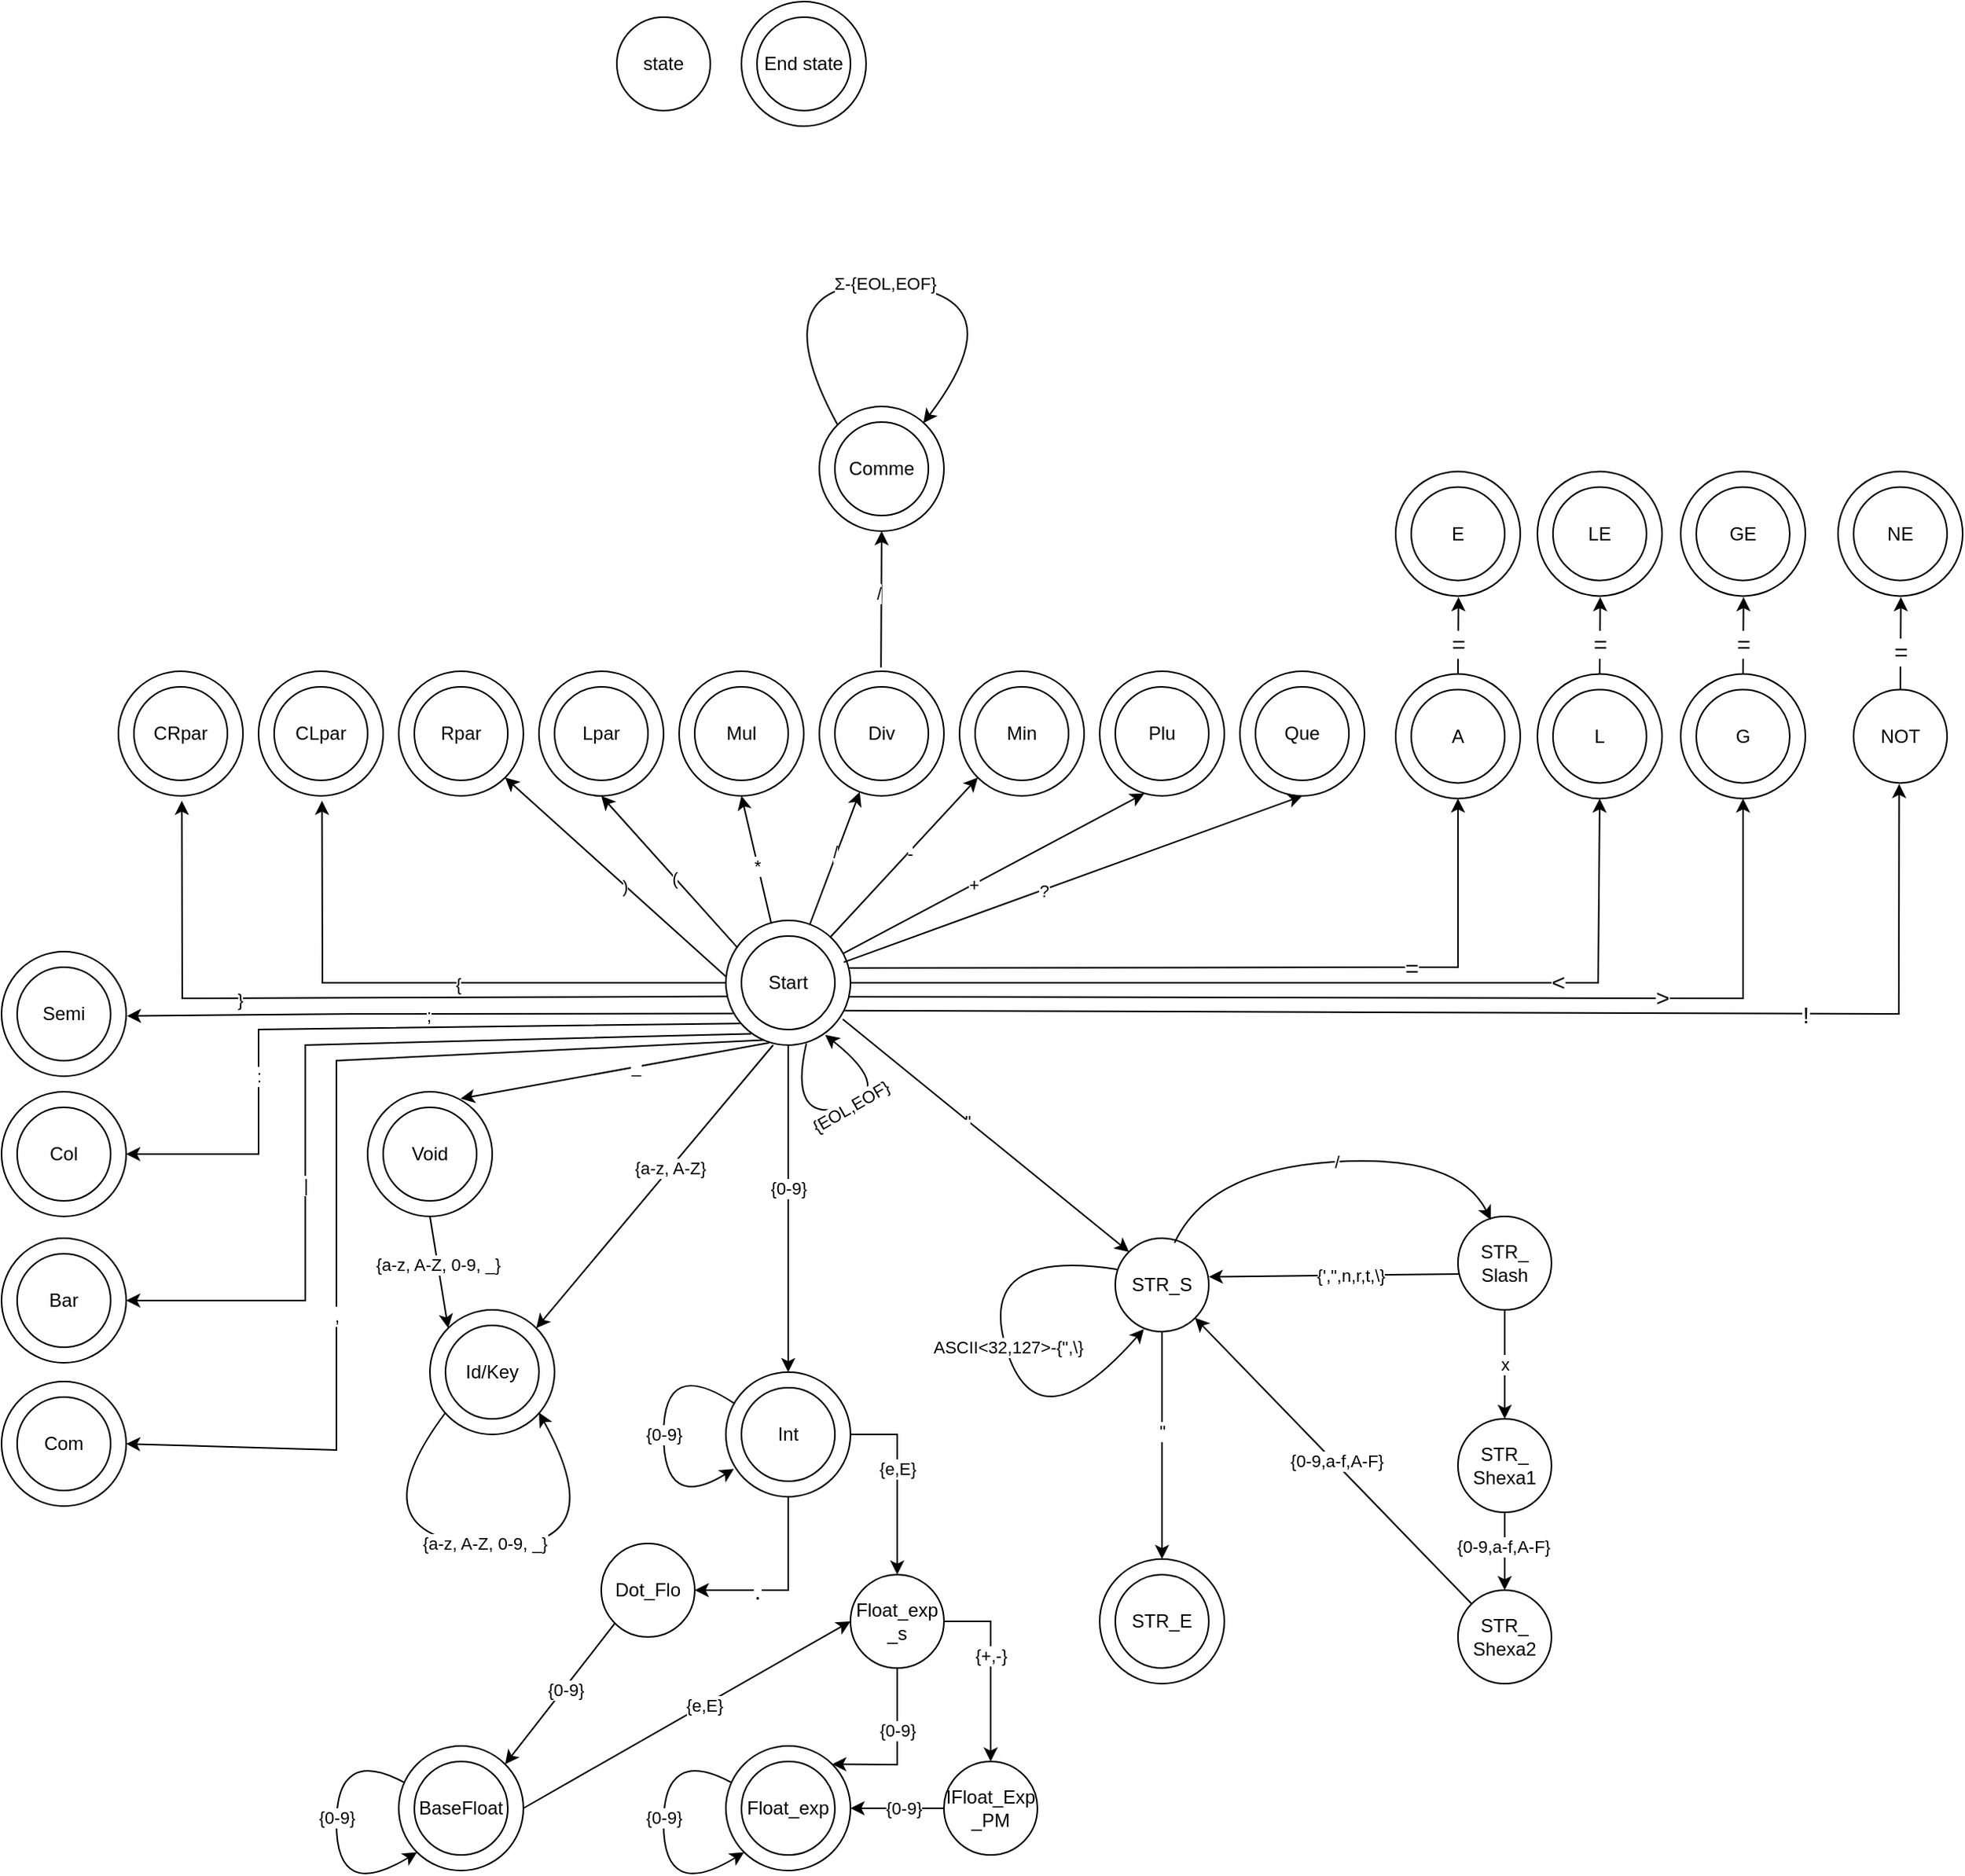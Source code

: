 <mxfile version="24.8.0">
  <diagram id="R2lEEEUBdFMjLlhIrx00" name="Page-1">
    <mxGraphModel dx="2005" dy="-1242" grid="1" gridSize="10" guides="1" tooltips="1" connect="1" arrows="1" fold="1" page="1" pageScale="1" pageWidth="850" pageHeight="1100" math="0" shadow="0" extFonts="Permanent Marker^https://fonts.googleapis.com/css?family=Permanent+Marker">
      <root>
        <mxCell id="0" />
        <mxCell id="1" parent="0" />
        <mxCell id="JH9okOF0Hea_XWlJzWy8-389" value="" style="ellipse;whiteSpace=wrap;html=1;aspect=fixed;" vertex="1" parent="1">
          <mxGeometry x="965" y="3800" width="80" height="80" as="geometry" />
        </mxCell>
        <mxCell id="JH9okOF0Hea_XWlJzWy8-390" value="Start" style="ellipse;whiteSpace=wrap;html=1;aspect=fixed;" vertex="1" parent="1">
          <mxGeometry x="975" y="3810" width="60" height="60" as="geometry" />
        </mxCell>
        <mxCell id="JH9okOF0Hea_XWlJzWy8-391" value="" style="ellipse;whiteSpace=wrap;html=1;aspect=fixed;" vertex="1" parent="1">
          <mxGeometry x="975" y="3210" width="80" height="80" as="geometry" />
        </mxCell>
        <mxCell id="JH9okOF0Hea_XWlJzWy8-392" value="End state" style="ellipse;whiteSpace=wrap;html=1;aspect=fixed;" vertex="1" parent="1">
          <mxGeometry x="985" y="3220" width="60" height="60" as="geometry" />
        </mxCell>
        <mxCell id="JH9okOF0Hea_XWlJzWy8-393" value="state" style="ellipse;whiteSpace=wrap;html=1;aspect=fixed;" vertex="1" parent="1">
          <mxGeometry x="895" y="3220" width="60" height="60" as="geometry" />
        </mxCell>
        <mxCell id="JH9okOF0Hea_XWlJzWy8-394" value="" style="ellipse;whiteSpace=wrap;html=1;aspect=fixed;" vertex="1" parent="1">
          <mxGeometry x="1395" y="3641.69" width="80" height="80" as="geometry" />
        </mxCell>
        <mxCell id="JH9okOF0Hea_XWlJzWy8-395" value="A" style="ellipse;whiteSpace=wrap;html=1;aspect=fixed;" vertex="1" parent="1">
          <mxGeometry x="1405" y="3651.69" width="60" height="60" as="geometry" />
        </mxCell>
        <mxCell id="JH9okOF0Hea_XWlJzWy8-396" value="" style="ellipse;whiteSpace=wrap;html=1;aspect=fixed;" vertex="1" parent="1">
          <mxGeometry x="1395" y="3511.69" width="80" height="80" as="geometry" />
        </mxCell>
        <mxCell id="JH9okOF0Hea_XWlJzWy8-397" value="E" style="ellipse;whiteSpace=wrap;html=1;aspect=fixed;" vertex="1" parent="1">
          <mxGeometry x="1405" y="3521.69" width="60" height="60" as="geometry" />
        </mxCell>
        <mxCell id="JH9okOF0Hea_XWlJzWy8-398" value="" style="endArrow=classic;html=1;rounded=0;entryX=0.504;entryY=1.009;entryDx=0;entryDy=0;entryPerimeter=0;exitX=0.5;exitY=0;exitDx=0;exitDy=0;" edge="1" parent="1" source="JH9okOF0Hea_XWlJzWy8-394" target="JH9okOF0Hea_XWlJzWy8-396">
          <mxGeometry width="50" height="50" relative="1" as="geometry">
            <mxPoint x="1395" y="3671.69" as="sourcePoint" />
            <mxPoint x="1445" y="3621.69" as="targetPoint" />
          </mxGeometry>
        </mxCell>
        <mxCell id="JH9okOF0Hea_XWlJzWy8-399" value="=" style="edgeLabel;html=1;align=center;verticalAlign=middle;resizable=0;points=[];fontSize=15;" vertex="1" connectable="0" parent="JH9okOF0Hea_XWlJzWy8-398">
          <mxGeometry x="-0.18" relative="1" as="geometry">
            <mxPoint as="offset" />
          </mxGeometry>
        </mxCell>
        <mxCell id="JH9okOF0Hea_XWlJzWy8-400" value="" style="endArrow=classic;html=1;rounded=0;exitX=0.986;exitY=0.381;exitDx=0;exitDy=0;exitPerimeter=0;entryX=0.5;entryY=1;entryDx=0;entryDy=0;" edge="1" parent="1" source="JH9okOF0Hea_XWlJzWy8-389" target="JH9okOF0Hea_XWlJzWy8-394">
          <mxGeometry width="50" height="50" relative="1" as="geometry">
            <mxPoint x="1028.98" y="3830.48" as="sourcePoint" />
            <mxPoint x="1339.94" y="3720" as="targetPoint" />
            <Array as="points">
              <mxPoint x="1435" y="3830" />
            </Array>
          </mxGeometry>
        </mxCell>
        <mxCell id="JH9okOF0Hea_XWlJzWy8-401" value="=" style="edgeLabel;html=1;align=center;verticalAlign=middle;resizable=0;points=[];fontSize=15;" vertex="1" connectable="0" parent="JH9okOF0Hea_XWlJzWy8-400">
          <mxGeometry relative="1" as="geometry">
            <mxPoint x="111" as="offset" />
          </mxGeometry>
        </mxCell>
        <mxCell id="JH9okOF0Hea_XWlJzWy8-402" value="" style="endArrow=classic;html=1;rounded=0;entryX=0.5;entryY=1;entryDx=0;entryDy=0;" edge="1" parent="1" target="JH9okOF0Hea_XWlJzWy8-404">
          <mxGeometry width="50" height="50" relative="1" as="geometry">
            <mxPoint x="1045" y="3840" as="sourcePoint" />
            <mxPoint x="1430.94" y="3720" as="targetPoint" />
            <Array as="points">
              <mxPoint x="1525" y="3840" />
            </Array>
          </mxGeometry>
        </mxCell>
        <mxCell id="JH9okOF0Hea_XWlJzWy8-403" value="&amp;lt;" style="edgeLabel;html=1;align=center;verticalAlign=middle;resizable=0;points=[];fontSize=15;" vertex="1" connectable="0" parent="JH9okOF0Hea_XWlJzWy8-402">
          <mxGeometry relative="1" as="geometry">
            <mxPoint x="155" y="-1" as="offset" />
          </mxGeometry>
        </mxCell>
        <mxCell id="JH9okOF0Hea_XWlJzWy8-404" value="" style="ellipse;whiteSpace=wrap;html=1;aspect=fixed;" vertex="1" parent="1">
          <mxGeometry x="1486" y="3641.69" width="80" height="80" as="geometry" />
        </mxCell>
        <mxCell id="JH9okOF0Hea_XWlJzWy8-405" value="L" style="ellipse;whiteSpace=wrap;html=1;aspect=fixed;" vertex="1" parent="1">
          <mxGeometry x="1496" y="3651.69" width="60" height="60" as="geometry" />
        </mxCell>
        <mxCell id="JH9okOF0Hea_XWlJzWy8-406" value="" style="ellipse;whiteSpace=wrap;html=1;aspect=fixed;" vertex="1" parent="1">
          <mxGeometry x="1486" y="3511.69" width="80" height="80" as="geometry" />
        </mxCell>
        <mxCell id="JH9okOF0Hea_XWlJzWy8-407" value="LE" style="ellipse;whiteSpace=wrap;html=1;aspect=fixed;" vertex="1" parent="1">
          <mxGeometry x="1496" y="3521.69" width="60" height="60" as="geometry" />
        </mxCell>
        <mxCell id="JH9okOF0Hea_XWlJzWy8-408" value="" style="endArrow=classic;html=1;rounded=0;entryX=0.504;entryY=1.009;entryDx=0;entryDy=0;entryPerimeter=0;exitX=0.5;exitY=0;exitDx=0;exitDy=0;" edge="1" parent="1" source="JH9okOF0Hea_XWlJzWy8-404" target="JH9okOF0Hea_XWlJzWy8-406">
          <mxGeometry width="50" height="50" relative="1" as="geometry">
            <mxPoint x="1486" y="3671.69" as="sourcePoint" />
            <mxPoint x="1536" y="3621.69" as="targetPoint" />
          </mxGeometry>
        </mxCell>
        <mxCell id="JH9okOF0Hea_XWlJzWy8-409" value="=" style="edgeLabel;html=1;align=center;verticalAlign=middle;resizable=0;points=[];fontSize=15;" vertex="1" connectable="0" parent="JH9okOF0Hea_XWlJzWy8-408">
          <mxGeometry x="-0.18" relative="1" as="geometry">
            <mxPoint as="offset" />
          </mxGeometry>
        </mxCell>
        <mxCell id="JH9okOF0Hea_XWlJzWy8-410" value="" style="endArrow=classic;html=1;rounded=0;exitX=0.984;exitY=0.612;exitDx=0;exitDy=0;exitPerimeter=0;entryX=0.5;entryY=1;entryDx=0;entryDy=0;" edge="1" parent="1" source="JH9okOF0Hea_XWlJzWy8-389" target="JH9okOF0Hea_XWlJzWy8-412">
          <mxGeometry width="50" height="50" relative="1" as="geometry">
            <mxPoint x="1137" y="3840" as="sourcePoint" />
            <mxPoint x="1522.94" y="3720" as="targetPoint" />
            <Array as="points">
              <mxPoint x="1618" y="3850" />
            </Array>
          </mxGeometry>
        </mxCell>
        <mxCell id="JH9okOF0Hea_XWlJzWy8-411" value="&amp;gt;" style="edgeLabel;html=1;align=center;verticalAlign=middle;resizable=0;points=[];fontSize=15;" vertex="1" connectable="0" parent="JH9okOF0Hea_XWlJzWy8-410">
          <mxGeometry relative="1" as="geometry">
            <mxPoint x="171" y="-1" as="offset" />
          </mxGeometry>
        </mxCell>
        <mxCell id="JH9okOF0Hea_XWlJzWy8-412" value="" style="ellipse;whiteSpace=wrap;html=1;aspect=fixed;" vertex="1" parent="1">
          <mxGeometry x="1578" y="3641.69" width="80" height="80" as="geometry" />
        </mxCell>
        <mxCell id="JH9okOF0Hea_XWlJzWy8-413" value="G" style="ellipse;whiteSpace=wrap;html=1;aspect=fixed;" vertex="1" parent="1">
          <mxGeometry x="1588" y="3651.69" width="60" height="60" as="geometry" />
        </mxCell>
        <mxCell id="JH9okOF0Hea_XWlJzWy8-414" value="" style="ellipse;whiteSpace=wrap;html=1;aspect=fixed;" vertex="1" parent="1">
          <mxGeometry x="1578" y="3511.69" width="80" height="80" as="geometry" />
        </mxCell>
        <mxCell id="JH9okOF0Hea_XWlJzWy8-415" value="GE" style="ellipse;whiteSpace=wrap;html=1;aspect=fixed;" vertex="1" parent="1">
          <mxGeometry x="1588" y="3521.69" width="60" height="60" as="geometry" />
        </mxCell>
        <mxCell id="JH9okOF0Hea_XWlJzWy8-416" value="" style="endArrow=classic;html=1;rounded=0;entryX=0.504;entryY=1.009;entryDx=0;entryDy=0;entryPerimeter=0;exitX=0.5;exitY=0;exitDx=0;exitDy=0;" edge="1" parent="1" source="JH9okOF0Hea_XWlJzWy8-412" target="JH9okOF0Hea_XWlJzWy8-414">
          <mxGeometry width="50" height="50" relative="1" as="geometry">
            <mxPoint x="1578" y="3671.69" as="sourcePoint" />
            <mxPoint x="1628" y="3621.69" as="targetPoint" />
          </mxGeometry>
        </mxCell>
        <mxCell id="JH9okOF0Hea_XWlJzWy8-417" value="=" style="edgeLabel;html=1;align=center;verticalAlign=middle;resizable=0;points=[];fontSize=15;" vertex="1" connectable="0" parent="JH9okOF0Hea_XWlJzWy8-416">
          <mxGeometry x="-0.18" relative="1" as="geometry">
            <mxPoint as="offset" />
          </mxGeometry>
        </mxCell>
        <mxCell id="JH9okOF0Hea_XWlJzWy8-418" value="" style="group" vertex="1" connectable="0" parent="1">
          <mxGeometry x="1115" y="3640" width="80" height="80" as="geometry" />
        </mxCell>
        <mxCell id="JH9okOF0Hea_XWlJzWy8-419" value="" style="ellipse;whiteSpace=wrap;html=1;aspect=fixed;" vertex="1" parent="JH9okOF0Hea_XWlJzWy8-418">
          <mxGeometry width="80" height="80" as="geometry" />
        </mxCell>
        <mxCell id="JH9okOF0Hea_XWlJzWy8-420" value="Min" style="ellipse;whiteSpace=wrap;html=1;aspect=fixed;" vertex="1" parent="JH9okOF0Hea_XWlJzWy8-418">
          <mxGeometry x="10" y="10" width="60" height="60" as="geometry" />
        </mxCell>
        <mxCell id="JH9okOF0Hea_XWlJzWy8-421" value="" style="group" vertex="1" connectable="0" parent="1">
          <mxGeometry x="1205" y="3640" width="80" height="80" as="geometry" />
        </mxCell>
        <mxCell id="JH9okOF0Hea_XWlJzWy8-422" value="" style="ellipse;whiteSpace=wrap;html=1;aspect=fixed;" vertex="1" parent="JH9okOF0Hea_XWlJzWy8-421">
          <mxGeometry width="80" height="80" as="geometry" />
        </mxCell>
        <mxCell id="JH9okOF0Hea_XWlJzWy8-423" value="Plu" style="ellipse;whiteSpace=wrap;html=1;aspect=fixed;" vertex="1" parent="JH9okOF0Hea_XWlJzWy8-421">
          <mxGeometry x="10" y="10" width="60" height="60" as="geometry" />
        </mxCell>
        <mxCell id="JH9okOF0Hea_XWlJzWy8-424" value="" style="group" vertex="1" connectable="0" parent="1">
          <mxGeometry x="1025" y="3640" width="80" height="80" as="geometry" />
        </mxCell>
        <mxCell id="JH9okOF0Hea_XWlJzWy8-425" value="" style="ellipse;whiteSpace=wrap;html=1;aspect=fixed;" vertex="1" parent="JH9okOF0Hea_XWlJzWy8-424">
          <mxGeometry width="80" height="80" as="geometry" />
        </mxCell>
        <mxCell id="JH9okOF0Hea_XWlJzWy8-426" value="Div" style="ellipse;whiteSpace=wrap;html=1;aspect=fixed;" vertex="1" parent="JH9okOF0Hea_XWlJzWy8-424">
          <mxGeometry x="10" y="10" width="60" height="60" as="geometry" />
        </mxCell>
        <mxCell id="JH9okOF0Hea_XWlJzWy8-427" value="" style="group" vertex="1" connectable="0" parent="1">
          <mxGeometry x="935" y="3640" width="80" height="80" as="geometry" />
        </mxCell>
        <mxCell id="JH9okOF0Hea_XWlJzWy8-428" value="" style="ellipse;whiteSpace=wrap;html=1;aspect=fixed;" vertex="1" parent="JH9okOF0Hea_XWlJzWy8-427">
          <mxGeometry width="80" height="80" as="geometry" />
        </mxCell>
        <mxCell id="JH9okOF0Hea_XWlJzWy8-429" value="Mul" style="ellipse;whiteSpace=wrap;html=1;aspect=fixed;" vertex="1" parent="JH9okOF0Hea_XWlJzWy8-427">
          <mxGeometry x="10" y="10" width="60" height="60" as="geometry" />
        </mxCell>
        <mxCell id="JH9okOF0Hea_XWlJzWy8-430" value="" style="endArrow=classic;html=1;rounded=0;exitX=0.365;exitY=0.026;exitDx=0;exitDy=0;entryX=0.5;entryY=1;entryDx=0;entryDy=0;exitPerimeter=0;" edge="1" parent="1" source="JH9okOF0Hea_XWlJzWy8-389" target="JH9okOF0Hea_XWlJzWy8-428">
          <mxGeometry width="50" height="50" relative="1" as="geometry">
            <mxPoint x="985" y="3780" as="sourcePoint" />
            <mxPoint x="1035" y="3730" as="targetPoint" />
          </mxGeometry>
        </mxCell>
        <mxCell id="JH9okOF0Hea_XWlJzWy8-431" value="*" style="edgeLabel;html=1;align=center;verticalAlign=middle;resizable=0;points=[];" vertex="1" connectable="0" parent="JH9okOF0Hea_XWlJzWy8-430">
          <mxGeometry x="-0.073" y="1" relative="1" as="geometry">
            <mxPoint as="offset" />
          </mxGeometry>
        </mxCell>
        <mxCell id="JH9okOF0Hea_XWlJzWy8-432" value="" style="endArrow=classic;html=1;rounded=0;" edge="1" parent="1" source="JH9okOF0Hea_XWlJzWy8-389" target="JH9okOF0Hea_XWlJzWy8-425">
          <mxGeometry width="50" height="50" relative="1" as="geometry">
            <mxPoint x="985" y="3780" as="sourcePoint" />
            <mxPoint x="1035" y="3730" as="targetPoint" />
          </mxGeometry>
        </mxCell>
        <mxCell id="JH9okOF0Hea_XWlJzWy8-433" value="/" style="edgeLabel;html=1;align=center;verticalAlign=middle;resizable=0;points=[];spacing=2;spacingRight=0;spacingTop=0;" vertex="1" connectable="0" parent="JH9okOF0Hea_XWlJzWy8-432">
          <mxGeometry x="0.094" y="1" relative="1" as="geometry">
            <mxPoint x="-1" as="offset" />
          </mxGeometry>
        </mxCell>
        <mxCell id="JH9okOF0Hea_XWlJzWy8-434" value="" style="endArrow=classic;html=1;rounded=0;entryX=0;entryY=1;entryDx=0;entryDy=0;" edge="1" parent="1" source="JH9okOF0Hea_XWlJzWy8-389" target="JH9okOF0Hea_XWlJzWy8-419">
          <mxGeometry width="50" height="50" relative="1" as="geometry">
            <mxPoint x="1115" y="3780" as="sourcePoint" />
            <mxPoint x="1165" y="3730" as="targetPoint" />
          </mxGeometry>
        </mxCell>
        <mxCell id="JH9okOF0Hea_XWlJzWy8-435" value="-" style="edgeLabel;html=1;align=center;verticalAlign=middle;resizable=0;points=[];" vertex="1" connectable="0" parent="JH9okOF0Hea_XWlJzWy8-434">
          <mxGeometry x="0.059" y="-1" relative="1" as="geometry">
            <mxPoint as="offset" />
          </mxGeometry>
        </mxCell>
        <mxCell id="JH9okOF0Hea_XWlJzWy8-436" value="" style="endArrow=classic;html=1;rounded=0;entryX=0.358;entryY=0.981;entryDx=0;entryDy=0;entryPerimeter=0;" edge="1" parent="1" source="JH9okOF0Hea_XWlJzWy8-389" target="JH9okOF0Hea_XWlJzWy8-422">
          <mxGeometry width="50" height="50" relative="1" as="geometry">
            <mxPoint x="1145" y="3790" as="sourcePoint" />
            <mxPoint x="1195" y="3740" as="targetPoint" />
          </mxGeometry>
        </mxCell>
        <mxCell id="JH9okOF0Hea_XWlJzWy8-437" value="+" style="edgeLabel;html=1;align=center;verticalAlign=middle;resizable=0;points=[];" vertex="1" connectable="0" parent="JH9okOF0Hea_XWlJzWy8-436">
          <mxGeometry x="-0.13" relative="1" as="geometry">
            <mxPoint as="offset" />
          </mxGeometry>
        </mxCell>
        <mxCell id="JH9okOF0Hea_XWlJzWy8-438" value="" style="endArrow=classic;html=1;rounded=0;exitX=0.952;exitY=0.723;exitDx=0;exitDy=0;exitPerimeter=0;entryX=0.487;entryY=1.011;entryDx=0;entryDy=0;entryPerimeter=0;" edge="1" parent="1" source="JH9okOF0Hea_XWlJzWy8-389" target="JH9okOF0Hea_XWlJzWy8-440">
          <mxGeometry width="50" height="50" relative="1" as="geometry">
            <mxPoint x="1145" y="3849" as="sourcePoint" />
            <mxPoint x="1623.94" y="3720" as="targetPoint" />
            <Array as="points">
              <mxPoint x="1718" y="3860" />
            </Array>
          </mxGeometry>
        </mxCell>
        <mxCell id="JH9okOF0Hea_XWlJzWy8-439" value="!" style="edgeLabel;html=1;align=center;verticalAlign=middle;resizable=0;points=[];fontSize=15;" vertex="1" connectable="0" parent="JH9okOF0Hea_XWlJzWy8-438">
          <mxGeometry relative="1" as="geometry">
            <mxPoint x="205" y="1" as="offset" />
          </mxGeometry>
        </mxCell>
        <mxCell id="JH9okOF0Hea_XWlJzWy8-440" value="NOT" style="ellipse;whiteSpace=wrap;html=1;aspect=fixed;" vertex="1" parent="1">
          <mxGeometry x="1689" y="3651.69" width="60" height="60" as="geometry" />
        </mxCell>
        <mxCell id="JH9okOF0Hea_XWlJzWy8-441" value="" style="ellipse;whiteSpace=wrap;html=1;aspect=fixed;" vertex="1" parent="1">
          <mxGeometry x="1679" y="3511.69" width="80" height="80" as="geometry" />
        </mxCell>
        <mxCell id="JH9okOF0Hea_XWlJzWy8-442" value="NE" style="ellipse;whiteSpace=wrap;html=1;aspect=fixed;" vertex="1" parent="1">
          <mxGeometry x="1689" y="3521.69" width="60" height="60" as="geometry" />
        </mxCell>
        <mxCell id="JH9okOF0Hea_XWlJzWy8-443" value="" style="endArrow=classic;html=1;rounded=0;entryX=0.504;entryY=1.009;entryDx=0;entryDy=0;entryPerimeter=0;exitX=0.5;exitY=0;exitDx=0;exitDy=0;" edge="1" parent="1" source="JH9okOF0Hea_XWlJzWy8-440" target="JH9okOF0Hea_XWlJzWy8-441">
          <mxGeometry width="50" height="50" relative="1" as="geometry">
            <mxPoint x="1719" y="3641.69" as="sourcePoint" />
            <mxPoint x="1729" y="3621.69" as="targetPoint" />
          </mxGeometry>
        </mxCell>
        <mxCell id="JH9okOF0Hea_XWlJzWy8-444" value="=" style="edgeLabel;html=1;align=center;verticalAlign=middle;resizable=0;points=[];fontSize=15;" vertex="1" connectable="0" parent="JH9okOF0Hea_XWlJzWy8-443">
          <mxGeometry x="-0.18" relative="1" as="geometry">
            <mxPoint as="offset" />
          </mxGeometry>
        </mxCell>
        <mxCell id="JH9okOF0Hea_XWlJzWy8-445" value="" style="endArrow=classic;html=1;rounded=0;exitX=0.093;exitY=0.218;exitDx=0;exitDy=0;entryX=0.5;entryY=1;entryDx=0;entryDy=0;exitPerimeter=0;" edge="1" parent="1" source="JH9okOF0Hea_XWlJzWy8-389" target="JH9okOF0Hea_XWlJzWy8-448">
          <mxGeometry width="50" height="50" relative="1" as="geometry">
            <mxPoint x="887" y="3812" as="sourcePoint" />
            <mxPoint x="945" y="3730" as="targetPoint" />
          </mxGeometry>
        </mxCell>
        <mxCell id="JH9okOF0Hea_XWlJzWy8-446" value="(" style="edgeLabel;html=1;align=center;verticalAlign=middle;resizable=0;points=[];" vertex="1" connectable="0" parent="JH9okOF0Hea_XWlJzWy8-445">
          <mxGeometry x="-0.073" y="1" relative="1" as="geometry">
            <mxPoint as="offset" />
          </mxGeometry>
        </mxCell>
        <mxCell id="JH9okOF0Hea_XWlJzWy8-447" value="" style="group" vertex="1" connectable="0" parent="1">
          <mxGeometry x="845" y="3640" width="80" height="80" as="geometry" />
        </mxCell>
        <mxCell id="JH9okOF0Hea_XWlJzWy8-448" value="" style="ellipse;whiteSpace=wrap;html=1;aspect=fixed;" vertex="1" parent="JH9okOF0Hea_XWlJzWy8-447">
          <mxGeometry width="80" height="80" as="geometry" />
        </mxCell>
        <mxCell id="JH9okOF0Hea_XWlJzWy8-449" value="Lpar" style="ellipse;whiteSpace=wrap;html=1;aspect=fixed;" vertex="1" parent="JH9okOF0Hea_XWlJzWy8-447">
          <mxGeometry x="10" y="10" width="60" height="60" as="geometry" />
        </mxCell>
        <mxCell id="JH9okOF0Hea_XWlJzWy8-450" value="" style="group" vertex="1" connectable="0" parent="1">
          <mxGeometry x="755" y="3640" width="80" height="80" as="geometry" />
        </mxCell>
        <mxCell id="JH9okOF0Hea_XWlJzWy8-451" value="" style="ellipse;whiteSpace=wrap;html=1;aspect=fixed;" vertex="1" parent="JH9okOF0Hea_XWlJzWy8-450">
          <mxGeometry width="80" height="80" as="geometry" />
        </mxCell>
        <mxCell id="JH9okOF0Hea_XWlJzWy8-452" value="Rpar" style="ellipse;whiteSpace=wrap;html=1;aspect=fixed;" vertex="1" parent="JH9okOF0Hea_XWlJzWy8-450">
          <mxGeometry x="10" y="10" width="60" height="60" as="geometry" />
        </mxCell>
        <mxCell id="JH9okOF0Hea_XWlJzWy8-453" value="" style="endArrow=classic;html=1;rounded=0;entryX=1;entryY=1;entryDx=0;entryDy=0;exitX=0;exitY=0.45;exitDx=0;exitDy=0;exitPerimeter=0;" edge="1" parent="1" source="JH9okOF0Hea_XWlJzWy8-389" target="JH9okOF0Hea_XWlJzWy8-451">
          <mxGeometry width="50" height="50" relative="1" as="geometry">
            <mxPoint x="917" y="3898" as="sourcePoint" />
            <mxPoint x="895" y="3800" as="targetPoint" />
          </mxGeometry>
        </mxCell>
        <mxCell id="JH9okOF0Hea_XWlJzWy8-454" value=")" style="edgeLabel;html=1;align=center;verticalAlign=middle;resizable=0;points=[];" vertex="1" connectable="0" parent="JH9okOF0Hea_XWlJzWy8-453">
          <mxGeometry x="-0.083" y="1" relative="1" as="geometry">
            <mxPoint as="offset" />
          </mxGeometry>
        </mxCell>
        <mxCell id="JH9okOF0Hea_XWlJzWy8-455" value="" style="group" vertex="1" connectable="0" parent="1">
          <mxGeometry x="665" y="3640" width="80" height="80" as="geometry" />
        </mxCell>
        <mxCell id="JH9okOF0Hea_XWlJzWy8-456" value="" style="ellipse;whiteSpace=wrap;html=1;aspect=fixed;" vertex="1" parent="JH9okOF0Hea_XWlJzWy8-455">
          <mxGeometry width="80" height="80" as="geometry" />
        </mxCell>
        <mxCell id="JH9okOF0Hea_XWlJzWy8-457" value="CLpar" style="ellipse;whiteSpace=wrap;html=1;aspect=fixed;" vertex="1" parent="JH9okOF0Hea_XWlJzWy8-455">
          <mxGeometry x="10" y="10" width="60" height="60" as="geometry" />
        </mxCell>
        <mxCell id="JH9okOF0Hea_XWlJzWy8-458" value="" style="endArrow=classic;html=1;rounded=0;entryX=0.509;entryY=1.039;entryDx=0;entryDy=0;entryPerimeter=0;exitX=0;exitY=0.5;exitDx=0;exitDy=0;" edge="1" parent="1" source="JH9okOF0Hea_XWlJzWy8-389" target="JH9okOF0Hea_XWlJzWy8-456">
          <mxGeometry width="50" height="50" relative="1" as="geometry">
            <mxPoint x="706" y="3810" as="sourcePoint" />
            <mxPoint x="715.004" y="3742.284" as="targetPoint" />
            <Array as="points">
              <mxPoint x="706" y="3840" />
            </Array>
          </mxGeometry>
        </mxCell>
        <mxCell id="JH9okOF0Hea_XWlJzWy8-459" value="{" style="edgeLabel;html=1;align=center;verticalAlign=middle;resizable=0;points=[];" vertex="1" connectable="0" parent="JH9okOF0Hea_XWlJzWy8-458">
          <mxGeometry x="-0.083" y="1" relative="1" as="geometry">
            <mxPoint as="offset" />
          </mxGeometry>
        </mxCell>
        <mxCell id="JH9okOF0Hea_XWlJzWy8-460" value="" style="group" vertex="1" connectable="0" parent="1">
          <mxGeometry x="575" y="3640" width="80" height="80" as="geometry" />
        </mxCell>
        <mxCell id="JH9okOF0Hea_XWlJzWy8-461" value="" style="ellipse;whiteSpace=wrap;html=1;aspect=fixed;" vertex="1" parent="JH9okOF0Hea_XWlJzWy8-460">
          <mxGeometry width="80" height="80" as="geometry" />
        </mxCell>
        <mxCell id="JH9okOF0Hea_XWlJzWy8-462" value="CRpar" style="ellipse;whiteSpace=wrap;html=1;aspect=fixed;" vertex="1" parent="JH9okOF0Hea_XWlJzWy8-460">
          <mxGeometry x="10" y="10" width="60" height="60" as="geometry" />
        </mxCell>
        <mxCell id="JH9okOF0Hea_XWlJzWy8-463" value="" style="endArrow=classic;html=1;rounded=0;entryX=0.509;entryY=1.039;entryDx=0;entryDy=0;entryPerimeter=0;exitX=0.008;exitY=0.61;exitDx=0;exitDy=0;exitPerimeter=0;" edge="1" parent="1" source="JH9okOF0Hea_XWlJzWy8-389" target="JH9okOF0Hea_XWlJzWy8-461">
          <mxGeometry width="50" height="50" relative="1" as="geometry">
            <mxPoint x="875" y="3840" as="sourcePoint" />
            <mxPoint x="625.004" y="3742.284" as="targetPoint" />
            <Array as="points">
              <mxPoint x="616" y="3850" />
            </Array>
          </mxGeometry>
        </mxCell>
        <mxCell id="JH9okOF0Hea_XWlJzWy8-464" value="}" style="edgeLabel;html=1;align=center;verticalAlign=middle;resizable=0;points=[];" vertex="1" connectable="0" parent="JH9okOF0Hea_XWlJzWy8-463">
          <mxGeometry x="0.313" y="1" relative="1" as="geometry">
            <mxPoint as="offset" />
          </mxGeometry>
        </mxCell>
        <mxCell id="JH9okOF0Hea_XWlJzWy8-465" value="" style="group" vertex="1" connectable="0" parent="1">
          <mxGeometry x="500" y="3820" width="80" height="80" as="geometry" />
        </mxCell>
        <mxCell id="JH9okOF0Hea_XWlJzWy8-466" value="" style="ellipse;whiteSpace=wrap;html=1;aspect=fixed;" vertex="1" parent="JH9okOF0Hea_XWlJzWy8-465">
          <mxGeometry width="80" height="80" as="geometry" />
        </mxCell>
        <mxCell id="JH9okOF0Hea_XWlJzWy8-467" value="Semi" style="ellipse;whiteSpace=wrap;html=1;aspect=fixed;" vertex="1" parent="JH9okOF0Hea_XWlJzWy8-465">
          <mxGeometry x="10" y="10" width="60" height="60" as="geometry" />
        </mxCell>
        <mxCell id="JH9okOF0Hea_XWlJzWy8-468" value="" style="endArrow=classic;html=1;rounded=0;exitX=0.059;exitY=0.747;exitDx=0;exitDy=0;exitPerimeter=0;entryX=1.006;entryY=0.516;entryDx=0;entryDy=0;entryPerimeter=0;" edge="1" parent="1" source="JH9okOF0Hea_XWlJzWy8-389" target="JH9okOF0Hea_XWlJzWy8-466">
          <mxGeometry width="50" height="50" relative="1" as="geometry">
            <mxPoint x="735" y="3890" as="sourcePoint" />
            <mxPoint x="785" y="3840" as="targetPoint" />
            <Array as="points">
              <mxPoint x="725" y="3860" />
            </Array>
          </mxGeometry>
        </mxCell>
        <mxCell id="JH9okOF0Hea_XWlJzWy8-469" value=";" style="edgeLabel;html=1;align=center;verticalAlign=middle;resizable=0;points=[];" vertex="1" connectable="0" parent="JH9okOF0Hea_XWlJzWy8-468">
          <mxGeometry x="0.007" y="1" relative="1" as="geometry">
            <mxPoint as="offset" />
          </mxGeometry>
        </mxCell>
        <mxCell id="JH9okOF0Hea_XWlJzWy8-470" value="" style="group" vertex="1" connectable="0" parent="1">
          <mxGeometry x="500" y="3910" width="80" height="80" as="geometry" />
        </mxCell>
        <mxCell id="JH9okOF0Hea_XWlJzWy8-471" value="" style="ellipse;whiteSpace=wrap;html=1;aspect=fixed;" vertex="1" parent="JH9okOF0Hea_XWlJzWy8-470">
          <mxGeometry width="80" height="80" as="geometry" />
        </mxCell>
        <mxCell id="JH9okOF0Hea_XWlJzWy8-472" value="Col" style="ellipse;whiteSpace=wrap;html=1;aspect=fixed;" vertex="1" parent="JH9okOF0Hea_XWlJzWy8-470">
          <mxGeometry x="10" y="10" width="60" height="60" as="geometry" />
        </mxCell>
        <mxCell id="JH9okOF0Hea_XWlJzWy8-473" value="" style="endArrow=classic;html=1;rounded=0;exitX=0.116;exitY=0.826;exitDx=0;exitDy=0;exitPerimeter=0;entryX=1;entryY=0.5;entryDx=0;entryDy=0;" edge="1" parent="1" source="JH9okOF0Hea_XWlJzWy8-389" target="JH9okOF0Hea_XWlJzWy8-471">
          <mxGeometry width="50" height="50" relative="1" as="geometry">
            <mxPoint x="975" y="3870" as="sourcePoint" />
            <mxPoint x="645" y="3950" as="targetPoint" />
            <Array as="points">
              <mxPoint x="665" y="3870" />
              <mxPoint x="665" y="3950" />
            </Array>
          </mxGeometry>
        </mxCell>
        <mxCell id="JH9okOF0Hea_XWlJzWy8-474" value=":" style="edgeLabel;html=1;align=center;verticalAlign=middle;resizable=0;points=[];" vertex="1" connectable="0" parent="JH9okOF0Hea_XWlJzWy8-473">
          <mxGeometry x="0.007" y="1" relative="1" as="geometry">
            <mxPoint x="-71" y="30" as="offset" />
          </mxGeometry>
        </mxCell>
        <mxCell id="JH9okOF0Hea_XWlJzWy8-475" value="" style="endArrow=classic;html=1;rounded=0;exitX=0.204;exitY=0.909;exitDx=0;exitDy=0;exitPerimeter=0;entryX=1;entryY=0.5;entryDx=0;entryDy=0;" edge="1" parent="1" source="JH9okOF0Hea_XWlJzWy8-389" target="JH9okOF0Hea_XWlJzWy8-478">
          <mxGeometry width="50" height="50" relative="1" as="geometry">
            <mxPoint x="974" y="3960" as="sourcePoint" />
            <mxPoint x="645" y="4044" as="targetPoint" />
            <Array as="points">
              <mxPoint x="695" y="3880" />
              <mxPoint x="695" y="4044" />
            </Array>
          </mxGeometry>
        </mxCell>
        <mxCell id="JH9okOF0Hea_XWlJzWy8-476" value="|" style="edgeLabel;html=1;align=center;verticalAlign=middle;resizable=0;points=[];" vertex="1" connectable="0" parent="JH9okOF0Hea_XWlJzWy8-475">
          <mxGeometry x="0.33" relative="1" as="geometry">
            <mxPoint as="offset" />
          </mxGeometry>
        </mxCell>
        <mxCell id="JH9okOF0Hea_XWlJzWy8-477" value="" style="group" vertex="1" connectable="0" parent="1">
          <mxGeometry x="500" y="4004" width="80" height="80" as="geometry" />
        </mxCell>
        <mxCell id="JH9okOF0Hea_XWlJzWy8-478" value="" style="ellipse;whiteSpace=wrap;html=1;aspect=fixed;" vertex="1" parent="JH9okOF0Hea_XWlJzWy8-477">
          <mxGeometry width="80" height="80" as="geometry" />
        </mxCell>
        <mxCell id="JH9okOF0Hea_XWlJzWy8-479" value="Bar" style="ellipse;whiteSpace=wrap;html=1;aspect=fixed;" vertex="1" parent="JH9okOF0Hea_XWlJzWy8-477">
          <mxGeometry x="10" y="10" width="60" height="60" as="geometry" />
        </mxCell>
        <mxCell id="JH9okOF0Hea_XWlJzWy8-480" value="" style="group" vertex="1" connectable="0" parent="1">
          <mxGeometry x="500" y="4096" width="80" height="80" as="geometry" />
        </mxCell>
        <mxCell id="JH9okOF0Hea_XWlJzWy8-481" value="" style="ellipse;whiteSpace=wrap;html=1;aspect=fixed;" vertex="1" parent="JH9okOF0Hea_XWlJzWy8-480">
          <mxGeometry width="80" height="80" as="geometry" />
        </mxCell>
        <mxCell id="JH9okOF0Hea_XWlJzWy8-482" value="Com" style="ellipse;whiteSpace=wrap;html=1;aspect=fixed;" vertex="1" parent="JH9okOF0Hea_XWlJzWy8-480">
          <mxGeometry x="10" y="10" width="60" height="60" as="geometry" />
        </mxCell>
        <mxCell id="JH9okOF0Hea_XWlJzWy8-483" value="" style="endArrow=classic;html=1;rounded=0;exitX=0.306;exitY=0.96;exitDx=0;exitDy=0;exitPerimeter=0;entryX=1;entryY=0.5;entryDx=0;entryDy=0;" edge="1" parent="1" source="JH9okOF0Hea_XWlJzWy8-389" target="JH9okOF0Hea_XWlJzWy8-481">
          <mxGeometry width="50" height="50" relative="1" as="geometry">
            <mxPoint x="980" y="3965" as="sourcePoint" />
            <mxPoint x="645" y="4136" as="targetPoint" />
            <Array as="points">
              <mxPoint x="715" y="3890" />
              <mxPoint x="715" y="4140" />
            </Array>
          </mxGeometry>
        </mxCell>
        <mxCell id="JH9okOF0Hea_XWlJzWy8-484" value="&lt;div&gt;,&lt;/div&gt;" style="edgeLabel;html=1;align=center;verticalAlign=middle;resizable=0;points=[];" vertex="1" connectable="0" parent="JH9okOF0Hea_XWlJzWy8-483">
          <mxGeometry x="0.33" relative="1" as="geometry">
            <mxPoint as="offset" />
          </mxGeometry>
        </mxCell>
        <mxCell id="JH9okOF0Hea_XWlJzWy8-485" value="" style="endArrow=classic;html=1;rounded=0;exitX=0.495;exitY=-0.03;exitDx=0;exitDy=0;exitPerimeter=0;" edge="1" parent="1" source="JH9okOF0Hea_XWlJzWy8-425" target="JH9okOF0Hea_XWlJzWy8-488">
          <mxGeometry width="50" height="50" relative="1" as="geometry">
            <mxPoint x="1055" y="3643" as="sourcePoint" />
            <mxPoint x="1071" y="3570" as="targetPoint" />
          </mxGeometry>
        </mxCell>
        <mxCell id="JH9okOF0Hea_XWlJzWy8-486" value="/" style="edgeLabel;html=1;align=center;verticalAlign=middle;resizable=0;points=[];spacing=2;spacingRight=0;spacingTop=0;" vertex="1" connectable="0" parent="JH9okOF0Hea_XWlJzWy8-485">
          <mxGeometry x="0.094" y="1" relative="1" as="geometry">
            <mxPoint x="-1" as="offset" />
          </mxGeometry>
        </mxCell>
        <mxCell id="JH9okOF0Hea_XWlJzWy8-487" value="" style="group" vertex="1" connectable="0" parent="1">
          <mxGeometry x="1025" y="3470" width="80" height="80" as="geometry" />
        </mxCell>
        <mxCell id="JH9okOF0Hea_XWlJzWy8-488" value="" style="ellipse;whiteSpace=wrap;html=1;aspect=fixed;" vertex="1" parent="JH9okOF0Hea_XWlJzWy8-487">
          <mxGeometry width="80" height="80" as="geometry" />
        </mxCell>
        <mxCell id="JH9okOF0Hea_XWlJzWy8-489" value="Comme" style="ellipse;whiteSpace=wrap;html=1;aspect=fixed;" vertex="1" parent="JH9okOF0Hea_XWlJzWy8-487">
          <mxGeometry x="10" y="10" width="60" height="60" as="geometry" />
        </mxCell>
        <mxCell id="JH9okOF0Hea_XWlJzWy8-490" value="" style="curved=1;endArrow=classic;html=1;rounded=0;entryX=0.835;entryY=0.133;entryDx=0;entryDy=0;exitX=0;exitY=0;exitDx=0;exitDy=0;entryPerimeter=0;" edge="1" parent="JH9okOF0Hea_XWlJzWy8-487" source="JH9okOF0Hea_XWlJzWy8-488" target="JH9okOF0Hea_XWlJzWy8-488">
          <mxGeometry width="50" height="50" relative="1" as="geometry">
            <mxPoint x="11" y="10" as="sourcePoint" />
            <mxPoint x="68" y="9" as="targetPoint" />
            <Array as="points">
              <mxPoint x="-40.0" y="-83" />
              <mxPoint x="130.0" y="-73" />
            </Array>
          </mxGeometry>
        </mxCell>
        <mxCell id="JH9okOF0Hea_XWlJzWy8-491" value="&lt;span lang=&quot;cs&quot; class=&quot;BxUVEf ILfuVd&quot;&gt;&lt;span class=&quot;hgKElc&quot;&gt;Σ-{EOL,EOF}&lt;/span&gt;&lt;/span&gt;" style="edgeLabel;html=1;align=center;verticalAlign=middle;resizable=0;points=[];" vertex="1" connectable="0" parent="JH9okOF0Hea_XWlJzWy8-490">
          <mxGeometry x="-0.008" y="1" relative="1" as="geometry">
            <mxPoint as="offset" />
          </mxGeometry>
        </mxCell>
        <mxCell id="JH9okOF0Hea_XWlJzWy8-492" value="" style="endArrow=classic;html=1;rounded=0;entryX=0.747;entryY=0.055;entryDx=0;entryDy=0;entryPerimeter=0;exitX=0.348;exitY=0.981;exitDx=0;exitDy=0;exitPerimeter=0;" edge="1" parent="1" source="JH9okOF0Hea_XWlJzWy8-389" target="JH9okOF0Hea_XWlJzWy8-495">
          <mxGeometry width="50" height="50" relative="1" as="geometry">
            <mxPoint x="995" y="3890" as="sourcePoint" />
            <mxPoint x="1299.94" y="3910" as="targetPoint" />
          </mxGeometry>
        </mxCell>
        <mxCell id="JH9okOF0Hea_XWlJzWy8-493" value="_" style="edgeLabel;html=1;align=center;verticalAlign=middle;resizable=0;points=[];" vertex="1" connectable="0" parent="JH9okOF0Hea_XWlJzWy8-492">
          <mxGeometry x="-0.13" relative="1" as="geometry">
            <mxPoint as="offset" />
          </mxGeometry>
        </mxCell>
        <mxCell id="JH9okOF0Hea_XWlJzWy8-494" value="" style="group" vertex="1" connectable="0" parent="1">
          <mxGeometry x="735" y="3910" width="80" height="80" as="geometry" />
        </mxCell>
        <mxCell id="JH9okOF0Hea_XWlJzWy8-495" value="" style="ellipse;whiteSpace=wrap;html=1;aspect=fixed;" vertex="1" parent="JH9okOF0Hea_XWlJzWy8-494">
          <mxGeometry width="80" height="80" as="geometry" />
        </mxCell>
        <mxCell id="JH9okOF0Hea_XWlJzWy8-496" value="Void" style="ellipse;whiteSpace=wrap;html=1;aspect=fixed;" vertex="1" parent="JH9okOF0Hea_XWlJzWy8-494">
          <mxGeometry x="10" y="10" width="60" height="60" as="geometry" />
        </mxCell>
        <mxCell id="JH9okOF0Hea_XWlJzWy8-497" value="" style="group" vertex="1" connectable="0" parent="1">
          <mxGeometry x="775" y="4050" width="80" height="80" as="geometry" />
        </mxCell>
        <mxCell id="JH9okOF0Hea_XWlJzWy8-498" value="" style="ellipse;whiteSpace=wrap;html=1;aspect=fixed;" vertex="1" parent="JH9okOF0Hea_XWlJzWy8-497">
          <mxGeometry width="80" height="80" as="geometry" />
        </mxCell>
        <mxCell id="JH9okOF0Hea_XWlJzWy8-499" value="Id/Key" style="ellipse;whiteSpace=wrap;html=1;aspect=fixed;" vertex="1" parent="JH9okOF0Hea_XWlJzWy8-497">
          <mxGeometry x="10" y="10" width="60" height="60" as="geometry" />
        </mxCell>
        <mxCell id="JH9okOF0Hea_XWlJzWy8-500" value="" style="endArrow=classic;html=1;rounded=0;entryX=1;entryY=0;entryDx=0;entryDy=0;exitX=0.379;exitY=1;exitDx=0;exitDy=0;exitPerimeter=0;" edge="1" parent="1" source="JH9okOF0Hea_XWlJzWy8-389" target="JH9okOF0Hea_XWlJzWy8-498">
          <mxGeometry width="50" height="50" relative="1" as="geometry">
            <mxPoint x="1093" y="3920" as="sourcePoint" />
            <mxPoint x="1399.94" y="3950" as="targetPoint" />
          </mxGeometry>
        </mxCell>
        <mxCell id="JH9okOF0Hea_XWlJzWy8-501" value="{a-z, A-Z}" style="edgeLabel;html=1;align=center;verticalAlign=middle;resizable=0;points=[];" vertex="1" connectable="0" parent="JH9okOF0Hea_XWlJzWy8-500">
          <mxGeometry x="-0.13" relative="1" as="geometry">
            <mxPoint as="offset" />
          </mxGeometry>
        </mxCell>
        <mxCell id="JH9okOF0Hea_XWlJzWy8-502" value="" style="curved=1;endArrow=classic;html=1;rounded=0;" edge="1" parent="1">
          <mxGeometry width="50" height="50" relative="1" as="geometry">
            <mxPoint x="785" y="4116" as="sourcePoint" />
            <mxPoint x="845" y="4116" as="targetPoint" />
            <Array as="points">
              <mxPoint x="725" y="4196" />
              <mxPoint x="895" y="4206" />
            </Array>
          </mxGeometry>
        </mxCell>
        <mxCell id="JH9okOF0Hea_XWlJzWy8-503" value="&lt;div&gt;{a-z, A-Z, 0-9, _}&lt;/div&gt;" style="edgeLabel;html=1;align=center;verticalAlign=middle;resizable=0;points=[];" vertex="1" connectable="0" parent="JH9okOF0Hea_XWlJzWy8-502">
          <mxGeometry x="-0.008" y="1" relative="1" as="geometry">
            <mxPoint as="offset" />
          </mxGeometry>
        </mxCell>
        <mxCell id="JH9okOF0Hea_XWlJzWy8-504" value="" style="endArrow=classic;html=1;rounded=0;entryX=0;entryY=0;entryDx=0;entryDy=0;exitX=0.5;exitY=1;exitDx=0;exitDy=0;" edge="1" parent="1" source="JH9okOF0Hea_XWlJzWy8-495" target="JH9okOF0Hea_XWlJzWy8-498">
          <mxGeometry width="50" height="50" relative="1" as="geometry">
            <mxPoint x="883" y="4020" as="sourcePoint" />
            <mxPoint x="805" y="4094" as="targetPoint" />
          </mxGeometry>
        </mxCell>
        <mxCell id="JH9okOF0Hea_XWlJzWy8-505" value="&lt;div&gt;{a-z, A-Z, 0-9, _}&lt;/div&gt;" style="edgeLabel;html=1;align=center;verticalAlign=middle;resizable=0;points=[];" vertex="1" connectable="0" parent="JH9okOF0Hea_XWlJzWy8-504">
          <mxGeometry x="-0.13" relative="1" as="geometry">
            <mxPoint as="offset" />
          </mxGeometry>
        </mxCell>
        <mxCell id="JH9okOF0Hea_XWlJzWy8-506" value="" style="group" vertex="1" connectable="0" parent="1">
          <mxGeometry x="965" y="4090" width="80" height="80" as="geometry" />
        </mxCell>
        <mxCell id="JH9okOF0Hea_XWlJzWy8-507" value="" style="ellipse;whiteSpace=wrap;html=1;aspect=fixed;" vertex="1" parent="JH9okOF0Hea_XWlJzWy8-506">
          <mxGeometry width="80" height="80" as="geometry" />
        </mxCell>
        <mxCell id="JH9okOF0Hea_XWlJzWy8-508" value="Int" style="ellipse;whiteSpace=wrap;html=1;aspect=fixed;" vertex="1" parent="JH9okOF0Hea_XWlJzWy8-506">
          <mxGeometry x="10" y="10" width="60" height="60" as="geometry" />
        </mxCell>
        <mxCell id="JH9okOF0Hea_XWlJzWy8-509" value="" style="curved=1;endArrow=classic;html=1;rounded=0;exitX=0.063;exitY=0.248;exitDx=0;exitDy=0;entryX=0.065;entryY=0.776;entryDx=0;entryDy=0;exitPerimeter=0;entryPerimeter=0;" edge="1" parent="JH9okOF0Hea_XWlJzWy8-506" source="JH9okOF0Hea_XWlJzWy8-507" target="JH9okOF0Hea_XWlJzWy8-507">
          <mxGeometry width="50" height="50" relative="1" as="geometry">
            <mxPoint x="3.76" y="13.6" as="sourcePoint" />
            <mxPoint x="11.716" y="58.284" as="targetPoint" />
            <Array as="points">
              <mxPoint x="-40" y="-10" />
              <mxPoint x="-40" y="90" />
            </Array>
          </mxGeometry>
        </mxCell>
        <mxCell id="JH9okOF0Hea_XWlJzWy8-510" value="&lt;div&gt;{0-9}&lt;/div&gt;" style="edgeLabel;html=1;align=center;verticalAlign=middle;resizable=0;points=[];" vertex="1" connectable="0" parent="JH9okOF0Hea_XWlJzWy8-509">
          <mxGeometry x="-0.008" y="1" relative="1" as="geometry">
            <mxPoint x="-1" y="1" as="offset" />
          </mxGeometry>
        </mxCell>
        <mxCell id="JH9okOF0Hea_XWlJzWy8-511" value="" style="endArrow=classic;html=1;rounded=0;entryX=0.5;entryY=0;entryDx=0;entryDy=0;exitX=0.5;exitY=1;exitDx=0;exitDy=0;" edge="1" parent="1" source="JH9okOF0Hea_XWlJzWy8-389" target="JH9okOF0Hea_XWlJzWy8-507">
          <mxGeometry width="50" height="50" relative="1" as="geometry">
            <mxPoint x="1203" y="4040" as="sourcePoint" />
            <mxPoint x="1509.94" y="4072" as="targetPoint" />
          </mxGeometry>
        </mxCell>
        <mxCell id="JH9okOF0Hea_XWlJzWy8-512" value="{0-9}" style="edgeLabel;html=1;align=center;verticalAlign=middle;resizable=0;points=[];" vertex="1" connectable="0" parent="JH9okOF0Hea_XWlJzWy8-511">
          <mxGeometry x="-0.13" relative="1" as="geometry">
            <mxPoint as="offset" />
          </mxGeometry>
        </mxCell>
        <mxCell id="JH9okOF0Hea_XWlJzWy8-513" value="" style="endArrow=classic;html=1;rounded=0;exitX=0.5;exitY=1;exitDx=0;exitDy=0;entryX=1;entryY=0.5;entryDx=0;entryDy=0;" edge="1" parent="1" source="JH9okOF0Hea_XWlJzWy8-507" target="JH9okOF0Hea_XWlJzWy8-515">
          <mxGeometry width="50" height="50" relative="1" as="geometry">
            <mxPoint x="994.82" y="4170" as="sourcePoint" />
            <mxPoint x="994.92" y="4220" as="targetPoint" />
            <Array as="points">
              <mxPoint x="1005" y="4230" />
            </Array>
          </mxGeometry>
        </mxCell>
        <mxCell id="JH9okOF0Hea_XWlJzWy8-514" value="&lt;font style=&quot;font-size: 15px;&quot;&gt;.&lt;/font&gt;" style="edgeLabel;html=1;align=center;verticalAlign=middle;resizable=0;points=[];" vertex="1" connectable="0" parent="JH9okOF0Hea_XWlJzWy8-513">
          <mxGeometry x="-0.13" relative="1" as="geometry">
            <mxPoint x="-20" y="8" as="offset" />
          </mxGeometry>
        </mxCell>
        <mxCell id="JH9okOF0Hea_XWlJzWy8-515" value="Dot_Flo" style="ellipse;whiteSpace=wrap;html=1;aspect=fixed;" vertex="1" parent="1">
          <mxGeometry x="885" y="4200" width="60" height="60" as="geometry" />
        </mxCell>
        <mxCell id="JH9okOF0Hea_XWlJzWy8-516" value="" style="group" vertex="1" connectable="0" parent="1">
          <mxGeometry x="965" y="4330" width="80" height="80" as="geometry" />
        </mxCell>
        <mxCell id="JH9okOF0Hea_XWlJzWy8-517" value="" style="ellipse;whiteSpace=wrap;html=1;aspect=fixed;" vertex="1" parent="JH9okOF0Hea_XWlJzWy8-516">
          <mxGeometry width="80" height="80" as="geometry" />
        </mxCell>
        <mxCell id="JH9okOF0Hea_XWlJzWy8-518" value="Float_exp" style="ellipse;whiteSpace=wrap;html=1;aspect=fixed;" vertex="1" parent="JH9okOF0Hea_XWlJzWy8-516">
          <mxGeometry x="10" y="10" width="60" height="60" as="geometry" />
        </mxCell>
        <mxCell id="JH9okOF0Hea_XWlJzWy8-519" value="" style="curved=1;endArrow=classic;html=1;rounded=0;exitX=0.047;exitY=0.295;exitDx=0;exitDy=0;entryX=0;entryY=1;entryDx=0;entryDy=0;exitPerimeter=0;" edge="1" parent="JH9okOF0Hea_XWlJzWy8-516" source="JH9okOF0Hea_XWlJzWy8-517" target="JH9okOF0Hea_XWlJzWy8-517">
          <mxGeometry width="50" height="50" relative="1" as="geometry">
            <mxPoint x="-68.284" y="50.004" as="sourcePoint" />
            <mxPoint x="-11.716" y="50.004" as="targetPoint" />
            <Array as="points">
              <mxPoint x="-40" />
              <mxPoint x="-40" y="100" />
            </Array>
          </mxGeometry>
        </mxCell>
        <mxCell id="JH9okOF0Hea_XWlJzWy8-520" value="&lt;div&gt;{0-9}&lt;/div&gt;" style="edgeLabel;html=1;align=center;verticalAlign=middle;resizable=0;points=[];" vertex="1" connectable="0" parent="JH9okOF0Hea_XWlJzWy8-519">
          <mxGeometry x="-0.008" y="1" relative="1" as="geometry">
            <mxPoint x="-1" y="-9" as="offset" />
          </mxGeometry>
        </mxCell>
        <mxCell id="JH9okOF0Hea_XWlJzWy8-521" value="" style="endArrow=classic;html=1;rounded=0;exitX=1;exitY=0.5;exitDx=0;exitDy=0;" edge="1" parent="1" source="JH9okOF0Hea_XWlJzWy8-507">
          <mxGeometry width="50" height="50" relative="1" as="geometry">
            <mxPoint x="1075" y="4130" as="sourcePoint" />
            <mxPoint x="1075" y="4220" as="targetPoint" />
            <Array as="points">
              <mxPoint x="1075" y="4130" />
            </Array>
          </mxGeometry>
        </mxCell>
        <mxCell id="JH9okOF0Hea_XWlJzWy8-522" value="{e,E}" style="edgeLabel;html=1;align=center;verticalAlign=middle;resizable=0;points=[];" vertex="1" connectable="0" parent="JH9okOF0Hea_XWlJzWy8-521">
          <mxGeometry x="-0.13" relative="1" as="geometry">
            <mxPoint as="offset" />
          </mxGeometry>
        </mxCell>
        <mxCell id="JH9okOF0Hea_XWlJzWy8-523" value="&lt;div&gt;Float_exp&lt;/div&gt;&lt;div&gt;_s&lt;/div&gt;" style="ellipse;whiteSpace=wrap;html=1;aspect=fixed;" vertex="1" parent="1">
          <mxGeometry x="1045" y="4220" width="60" height="60" as="geometry" />
        </mxCell>
        <mxCell id="JH9okOF0Hea_XWlJzWy8-524" value="&lt;div&gt;IFloat_Exp&lt;/div&gt;&lt;div&gt;_PM&lt;/div&gt;" style="ellipse;whiteSpace=wrap;html=1;aspect=fixed;" vertex="1" parent="1">
          <mxGeometry x="1105" y="4340" width="60" height="60" as="geometry" />
        </mxCell>
        <mxCell id="JH9okOF0Hea_XWlJzWy8-525" value="" style="endArrow=classic;html=1;rounded=0;exitX=1;exitY=0.5;exitDx=0;exitDy=0;" edge="1" parent="1">
          <mxGeometry width="50" height="50" relative="1" as="geometry">
            <mxPoint x="1105" y="4250" as="sourcePoint" />
            <mxPoint x="1135" y="4340" as="targetPoint" />
            <Array as="points">
              <mxPoint x="1135" y="4250" />
            </Array>
          </mxGeometry>
        </mxCell>
        <mxCell id="JH9okOF0Hea_XWlJzWy8-526" value="{+,-}" style="edgeLabel;html=1;align=center;verticalAlign=middle;resizable=0;points=[];" vertex="1" connectable="0" parent="JH9okOF0Hea_XWlJzWy8-525">
          <mxGeometry x="-0.13" relative="1" as="geometry">
            <mxPoint as="offset" />
          </mxGeometry>
        </mxCell>
        <mxCell id="JH9okOF0Hea_XWlJzWy8-527" value="" style="endArrow=classic;html=1;rounded=0;exitX=0;exitY=0.5;exitDx=0;exitDy=0;entryX=1;entryY=0.5;entryDx=0;entryDy=0;" edge="1" parent="1" source="JH9okOF0Hea_XWlJzWy8-524" target="JH9okOF0Hea_XWlJzWy8-517">
          <mxGeometry width="50" height="50" relative="1" as="geometry">
            <mxPoint x="1064.88" y="4330" as="sourcePoint" />
            <mxPoint x="1064.98" y="4380" as="targetPoint" />
          </mxGeometry>
        </mxCell>
        <mxCell id="JH9okOF0Hea_XWlJzWy8-528" value="{0-9}" style="edgeLabel;html=1;align=center;verticalAlign=middle;resizable=0;points=[];" vertex="1" connectable="0" parent="JH9okOF0Hea_XWlJzWy8-527">
          <mxGeometry x="-0.13" relative="1" as="geometry">
            <mxPoint as="offset" />
          </mxGeometry>
        </mxCell>
        <mxCell id="JH9okOF0Hea_XWlJzWy8-529" value="" style="endArrow=classic;html=1;rounded=0;exitX=0.5;exitY=1;exitDx=0;exitDy=0;entryX=1;entryY=0;entryDx=0;entryDy=0;" edge="1" parent="1" source="JH9okOF0Hea_XWlJzWy8-523" target="JH9okOF0Hea_XWlJzWy8-517">
          <mxGeometry width="50" height="50" relative="1" as="geometry">
            <mxPoint x="1095" y="4340" as="sourcePoint" />
            <mxPoint x="1035" y="4340" as="targetPoint" />
            <Array as="points">
              <mxPoint x="1075" y="4342" />
            </Array>
          </mxGeometry>
        </mxCell>
        <mxCell id="JH9okOF0Hea_XWlJzWy8-530" value="{0-9}" style="edgeLabel;html=1;align=center;verticalAlign=middle;resizable=0;points=[];" vertex="1" connectable="0" parent="JH9okOF0Hea_XWlJzWy8-529">
          <mxGeometry x="-0.13" relative="1" as="geometry">
            <mxPoint y="-5" as="offset" />
          </mxGeometry>
        </mxCell>
        <mxCell id="JH9okOF0Hea_XWlJzWy8-531" value="" style="group" vertex="1" connectable="0" parent="1">
          <mxGeometry x="755" y="4330" width="80" height="80" as="geometry" />
        </mxCell>
        <mxCell id="JH9okOF0Hea_XWlJzWy8-532" value="" style="ellipse;whiteSpace=wrap;html=1;aspect=fixed;" vertex="1" parent="JH9okOF0Hea_XWlJzWy8-531">
          <mxGeometry width="80" height="80" as="geometry" />
        </mxCell>
        <mxCell id="JH9okOF0Hea_XWlJzWy8-533" value="BaseFloat" style="ellipse;whiteSpace=wrap;html=1;aspect=fixed;" vertex="1" parent="JH9okOF0Hea_XWlJzWy8-531">
          <mxGeometry x="10" y="10" width="60" height="60" as="geometry" />
        </mxCell>
        <mxCell id="JH9okOF0Hea_XWlJzWy8-534" value="" style="curved=1;endArrow=classic;html=1;rounded=0;exitX=0.047;exitY=0.295;exitDx=0;exitDy=0;entryX=0;entryY=1;entryDx=0;entryDy=0;exitPerimeter=0;" edge="1" parent="JH9okOF0Hea_XWlJzWy8-531" source="JH9okOF0Hea_XWlJzWy8-532" target="JH9okOF0Hea_XWlJzWy8-532">
          <mxGeometry width="50" height="50" relative="1" as="geometry">
            <mxPoint x="-68.284" y="50.004" as="sourcePoint" />
            <mxPoint x="-11.716" y="50.004" as="targetPoint" />
            <Array as="points">
              <mxPoint x="-40" />
              <mxPoint x="-40" y="100" />
            </Array>
          </mxGeometry>
        </mxCell>
        <mxCell id="JH9okOF0Hea_XWlJzWy8-535" value="&lt;div&gt;{0-9}&lt;/div&gt;" style="edgeLabel;html=1;align=center;verticalAlign=middle;resizable=0;points=[];" vertex="1" connectable="0" parent="JH9okOF0Hea_XWlJzWy8-534">
          <mxGeometry x="-0.008" y="1" relative="1" as="geometry">
            <mxPoint x="-1" y="-9" as="offset" />
          </mxGeometry>
        </mxCell>
        <mxCell id="JH9okOF0Hea_XWlJzWy8-536" value="" style="endArrow=classic;html=1;rounded=0;exitX=0;exitY=1;exitDx=0;exitDy=0;entryX=1;entryY=0;entryDx=0;entryDy=0;" edge="1" parent="1" source="JH9okOF0Hea_XWlJzWy8-515" target="JH9okOF0Hea_XWlJzWy8-532">
          <mxGeometry width="50" height="50" relative="1" as="geometry">
            <mxPoint x="895" y="4300" as="sourcePoint" />
            <mxPoint x="945" y="4250" as="targetPoint" />
          </mxGeometry>
        </mxCell>
        <mxCell id="JH9okOF0Hea_XWlJzWy8-537" value="{0-9}" style="edgeLabel;html=1;align=center;verticalAlign=middle;resizable=0;points=[];" vertex="1" connectable="0" parent="JH9okOF0Hea_XWlJzWy8-536">
          <mxGeometry x="-0.069" y="1" relative="1" as="geometry">
            <mxPoint as="offset" />
          </mxGeometry>
        </mxCell>
        <mxCell id="JH9okOF0Hea_XWlJzWy8-538" value="" style="endArrow=classic;html=1;rounded=0;exitX=1;exitY=0.5;exitDx=0;exitDy=0;entryX=0;entryY=0.5;entryDx=0;entryDy=0;" edge="1" parent="1" source="JH9okOF0Hea_XWlJzWy8-532" target="JH9okOF0Hea_XWlJzWy8-523">
          <mxGeometry width="50" height="50" relative="1" as="geometry">
            <mxPoint x="865" y="4330" as="sourcePoint" />
            <mxPoint x="795" y="4480" as="targetPoint" />
          </mxGeometry>
        </mxCell>
        <mxCell id="JH9okOF0Hea_XWlJzWy8-539" value="{e,E}" style="edgeLabel;html=1;align=center;verticalAlign=middle;resizable=0;points=[];" vertex="1" connectable="0" parent="JH9okOF0Hea_XWlJzWy8-538">
          <mxGeometry x="0.103" relative="1" as="geometry">
            <mxPoint as="offset" />
          </mxGeometry>
        </mxCell>
        <mxCell id="JH9okOF0Hea_XWlJzWy8-542" value="" style="endArrow=classic;html=1;rounded=0;entryX=0;entryY=0;entryDx=0;entryDy=0;exitX=0.938;exitY=0.792;exitDx=0;exitDy=0;exitPerimeter=0;" edge="1" parent="1" source="JH9okOF0Hea_XWlJzWy8-389" target="JH9okOF0Hea_XWlJzWy8-544">
          <mxGeometry width="50" height="50" relative="1" as="geometry">
            <mxPoint x="1035" y="3870" as="sourcePoint" />
            <mxPoint x="1225" y="4060" as="targetPoint" />
          </mxGeometry>
        </mxCell>
        <mxCell id="JH9okOF0Hea_XWlJzWy8-543" value="&quot;" style="edgeLabel;html=1;align=center;verticalAlign=middle;resizable=0;points=[];" vertex="1" connectable="0" parent="JH9okOF0Hea_XWlJzWy8-542">
          <mxGeometry x="-0.13" relative="1" as="geometry">
            <mxPoint as="offset" />
          </mxGeometry>
        </mxCell>
        <mxCell id="JH9okOF0Hea_XWlJzWy8-544" value="STR_S" style="ellipse;whiteSpace=wrap;html=1;aspect=fixed;" vertex="1" parent="1">
          <mxGeometry x="1215" y="4004" width="60" height="60" as="geometry" />
        </mxCell>
        <mxCell id="JH9okOF0Hea_XWlJzWy8-545" value="" style="endArrow=classic;html=1;rounded=0;exitX=0.5;exitY=1;exitDx=0;exitDy=0;entryX=0.5;entryY=0;entryDx=0;entryDy=0;" edge="1" parent="1" source="JH9okOF0Hea_XWlJzWy8-544" target="JH9okOF0Hea_XWlJzWy8-547">
          <mxGeometry width="50" height="50" relative="1" as="geometry">
            <mxPoint x="1245" y="4076" as="sourcePoint" />
            <mxPoint x="1245" y="4140" as="targetPoint" />
          </mxGeometry>
        </mxCell>
        <mxCell id="JH9okOF0Hea_XWlJzWy8-546" value="&quot;" style="edgeLabel;html=1;align=center;verticalAlign=middle;resizable=0;points=[];" vertex="1" connectable="0" parent="JH9okOF0Hea_XWlJzWy8-545">
          <mxGeometry x="-0.13" relative="1" as="geometry">
            <mxPoint as="offset" />
          </mxGeometry>
        </mxCell>
        <mxCell id="JH9okOF0Hea_XWlJzWy8-547" value="" style="ellipse;whiteSpace=wrap;html=1;aspect=fixed;" vertex="1" parent="1">
          <mxGeometry x="1205" y="4210" width="80" height="80" as="geometry" />
        </mxCell>
        <mxCell id="JH9okOF0Hea_XWlJzWy8-548" value="STR_E" style="ellipse;whiteSpace=wrap;html=1;aspect=fixed;" vertex="1" parent="1">
          <mxGeometry x="1215" y="4220" width="60" height="60" as="geometry" />
        </mxCell>
        <mxCell id="JH9okOF0Hea_XWlJzWy8-549" value="" style="curved=1;endArrow=classic;html=1;rounded=0;exitX=0.017;exitY=0.333;exitDx=0;exitDy=0;exitPerimeter=0;entryX=0.306;entryY=0.972;entryDx=0;entryDy=0;entryPerimeter=0;" edge="1" parent="1" source="JH9okOF0Hea_XWlJzWy8-544" target="JH9okOF0Hea_XWlJzWy8-544">
          <mxGeometry width="50" height="50" relative="1" as="geometry">
            <mxPoint x="1345" y="4200" as="sourcePoint" />
            <mxPoint x="1275" y="4080" as="targetPoint" />
            <Array as="points">
              <mxPoint x="1125" y="4010" />
              <mxPoint x="1165" y="4140" />
            </Array>
          </mxGeometry>
        </mxCell>
        <mxCell id="JH9okOF0Hea_XWlJzWy8-550" value="ASCII&amp;lt;32,127&amp;gt;-{&quot;,\}" style="edgeLabel;html=1;align=center;verticalAlign=middle;resizable=0;points=[];" vertex="1" connectable="0" parent="JH9okOF0Hea_XWlJzWy8-549">
          <mxGeometry x="-0.008" y="1" relative="1" as="geometry">
            <mxPoint x="-2" y="-5" as="offset" />
          </mxGeometry>
        </mxCell>
        <mxCell id="JH9okOF0Hea_XWlJzWy8-551" value="&lt;div&gt;STR_&lt;/div&gt;&lt;div&gt;Slash&lt;/div&gt;" style="ellipse;whiteSpace=wrap;html=1;aspect=fixed;" vertex="1" parent="1">
          <mxGeometry x="1435" y="3990" width="60" height="60" as="geometry" />
        </mxCell>
        <mxCell id="JH9okOF0Hea_XWlJzWy8-552" value="&lt;div&gt;STR_&lt;/div&gt;&lt;div&gt;Shexa1&lt;/div&gt;" style="ellipse;whiteSpace=wrap;html=1;aspect=fixed;" vertex="1" parent="1">
          <mxGeometry x="1435" y="4120" width="60" height="60" as="geometry" />
        </mxCell>
        <mxCell id="JH9okOF0Hea_XWlJzWy8-553" value="&lt;div&gt;STR_&lt;/div&gt;&lt;div&gt;Shexa2&lt;/div&gt;" style="ellipse;whiteSpace=wrap;html=1;aspect=fixed;" vertex="1" parent="1">
          <mxGeometry x="1435" y="4230" width="60" height="60" as="geometry" />
        </mxCell>
        <mxCell id="JH9okOF0Hea_XWlJzWy8-554" value="" style="endArrow=classic;html=1;rounded=0;exitX=0.5;exitY=1;exitDx=0;exitDy=0;entryX=0.5;entryY=0;entryDx=0;entryDy=0;" edge="1" parent="1" source="JH9okOF0Hea_XWlJzWy8-552" target="JH9okOF0Hea_XWlJzWy8-553">
          <mxGeometry width="50" height="50" relative="1" as="geometry">
            <mxPoint x="1466.06" y="4220" as="sourcePoint" />
            <mxPoint x="1516.06" y="4170" as="targetPoint" />
          </mxGeometry>
        </mxCell>
        <mxCell id="JH9okOF0Hea_XWlJzWy8-555" value="{0-9,a-f,A-F}" style="edgeLabel;html=1;align=center;verticalAlign=middle;resizable=0;points=[];" vertex="1" connectable="0" parent="JH9okOF0Hea_XWlJzWy8-554">
          <mxGeometry x="-0.146" y="-1" relative="1" as="geometry">
            <mxPoint as="offset" />
          </mxGeometry>
        </mxCell>
        <mxCell id="JH9okOF0Hea_XWlJzWy8-556" value="" style="endArrow=classic;html=1;rounded=0;exitX=0;exitY=0;exitDx=0;exitDy=0;entryX=1;entryY=1;entryDx=0;entryDy=0;" edge="1" parent="1" source="JH9okOF0Hea_XWlJzWy8-553" target="JH9okOF0Hea_XWlJzWy8-544">
          <mxGeometry width="50" height="50" relative="1" as="geometry">
            <mxPoint x="1513.66" y="4220" as="sourcePoint" />
            <mxPoint x="1460.94" y="4260" as="targetPoint" />
          </mxGeometry>
        </mxCell>
        <mxCell id="JH9okOF0Hea_XWlJzWy8-557" value="{0-9,a-f,A-F}" style="edgeLabel;html=1;align=center;verticalAlign=middle;resizable=0;points=[];" vertex="1" connectable="0" parent="JH9okOF0Hea_XWlJzWy8-556">
          <mxGeometry x="-0.01" y="-1" relative="1" as="geometry">
            <mxPoint as="offset" />
          </mxGeometry>
        </mxCell>
        <mxCell id="JH9okOF0Hea_XWlJzWy8-558" value="" style="curved=1;endArrow=classic;html=1;rounded=0;exitX=0.646;exitY=0.985;exitDx=0;exitDy=0;exitPerimeter=0;entryX=0.797;entryY=0.918;entryDx=0;entryDy=0;entryPerimeter=0;" edge="1" parent="1" source="JH9okOF0Hea_XWlJzWy8-389" target="JH9okOF0Hea_XWlJzWy8-389">
          <mxGeometry width="50" height="50" relative="1" as="geometry">
            <mxPoint x="1070" y="3910" as="sourcePoint" />
            <mxPoint x="1055" y="3890" as="targetPoint" />
            <Array as="points">
              <mxPoint x="1005" y="3930" />
              <mxPoint x="1075" y="3910" />
            </Array>
          </mxGeometry>
        </mxCell>
        <mxCell id="JH9okOF0Hea_XWlJzWy8-559" value="{EOL,EOF}" style="edgeLabel;html=1;align=center;verticalAlign=middle;resizable=0;points=[];rotation=-30;" vertex="1" connectable="0" parent="JH9okOF0Hea_XWlJzWy8-558">
          <mxGeometry x="0.007" y="-1" relative="1" as="geometry">
            <mxPoint as="offset" />
          </mxGeometry>
        </mxCell>
        <mxCell id="JH9okOF0Hea_XWlJzWy8-560" value="" style="endArrow=classic;html=1;rounded=0;exitX=0.007;exitY=0.617;exitDx=0;exitDy=0;entryX=1;entryY=0;entryDx=0;entryDy=0;exitPerimeter=0;" edge="1" parent="1" source="JH9okOF0Hea_XWlJzWy8-551">
          <mxGeometry width="50" height="50" relative="1" as="geometry">
            <mxPoint x="1447.73" y="3980" as="sourcePoint" />
            <mxPoint x="1275.003" y="4028.787" as="targetPoint" />
          </mxGeometry>
        </mxCell>
        <mxCell id="JH9okOF0Hea_XWlJzWy8-561" value="{&#39;,&quot;,n,r,t,\}" style="edgeLabel;html=1;align=center;verticalAlign=middle;resizable=0;points=[];" vertex="1" connectable="0" parent="JH9okOF0Hea_XWlJzWy8-560">
          <mxGeometry x="-0.13" relative="1" as="geometry">
            <mxPoint as="offset" />
          </mxGeometry>
        </mxCell>
        <mxCell id="JH9okOF0Hea_XWlJzWy8-562" value="" style="curved=1;endArrow=classic;html=1;rounded=0;entryX=0.352;entryY=0.037;entryDx=0;entryDy=0;exitX=0.634;exitY=0.049;exitDx=0;exitDy=0;exitPerimeter=0;entryPerimeter=0;" edge="1" parent="1" source="JH9okOF0Hea_XWlJzWy8-544" target="JH9okOF0Hea_XWlJzWy8-551">
          <mxGeometry width="50" height="50" relative="1" as="geometry">
            <mxPoint x="1296" y="3951" as="sourcePoint" />
            <mxPoint x="1333" y="3944" as="targetPoint" />
            <Array as="points">
              <mxPoint x="1275" y="3960" />
              <mxPoint x="1435" y="3950" />
            </Array>
          </mxGeometry>
        </mxCell>
        <mxCell id="JH9okOF0Hea_XWlJzWy8-563" value="/" style="edgeLabel;html=1;align=center;verticalAlign=middle;resizable=0;points=[];" vertex="1" connectable="0" parent="JH9okOF0Hea_XWlJzWy8-562">
          <mxGeometry x="-0.008" y="1" relative="1" as="geometry">
            <mxPoint x="5" y="1" as="offset" />
          </mxGeometry>
        </mxCell>
        <mxCell id="JH9okOF0Hea_XWlJzWy8-564" value="x" style="endArrow=classic;html=1;rounded=0;exitX=0.5;exitY=1;exitDx=0;exitDy=0;entryX=0.5;entryY=0;entryDx=0;entryDy=0;" edge="1" parent="1" source="JH9okOF0Hea_XWlJzWy8-551" target="JH9okOF0Hea_XWlJzWy8-552">
          <mxGeometry width="50" height="50" relative="1" as="geometry">
            <mxPoint x="1485.12" y="4110" as="sourcePoint" />
            <mxPoint x="1535.12" y="4060" as="targetPoint" />
          </mxGeometry>
        </mxCell>
        <mxCell id="JH9okOF0Hea_XWlJzWy8-565" value="" style="group" vertex="1" connectable="0" parent="1">
          <mxGeometry x="1295" y="3640" width="80" height="80" as="geometry" />
        </mxCell>
        <mxCell id="JH9okOF0Hea_XWlJzWy8-566" value="" style="ellipse;whiteSpace=wrap;html=1;aspect=fixed;" vertex="1" parent="JH9okOF0Hea_XWlJzWy8-565">
          <mxGeometry width="80" height="80" as="geometry" />
        </mxCell>
        <mxCell id="JH9okOF0Hea_XWlJzWy8-567" value="Que" style="ellipse;whiteSpace=wrap;html=1;aspect=fixed;" vertex="1" parent="JH9okOF0Hea_XWlJzWy8-565">
          <mxGeometry x="10" y="10" width="60" height="60" as="geometry" />
        </mxCell>
        <mxCell id="JH9okOF0Hea_XWlJzWy8-568" value="" style="endArrow=classic;html=1;rounded=0;entryX=0.5;entryY=1;entryDx=0;entryDy=0;exitX=0.946;exitY=0.335;exitDx=0;exitDy=0;exitPerimeter=0;" edge="1" parent="1" source="JH9okOF0Hea_XWlJzWy8-389" target="JH9okOF0Hea_XWlJzWy8-566">
          <mxGeometry width="50" height="50" relative="1" as="geometry">
            <mxPoint x="1051" y="3832" as="sourcePoint" />
            <mxPoint x="1255" y="3730" as="targetPoint" />
          </mxGeometry>
        </mxCell>
        <mxCell id="JH9okOF0Hea_XWlJzWy8-569" value="?" style="edgeLabel;html=1;align=center;verticalAlign=middle;resizable=0;points=[];" vertex="1" connectable="0" parent="JH9okOF0Hea_XWlJzWy8-568">
          <mxGeometry x="-0.13" relative="1" as="geometry">
            <mxPoint as="offset" />
          </mxGeometry>
        </mxCell>
      </root>
    </mxGraphModel>
  </diagram>
</mxfile>
